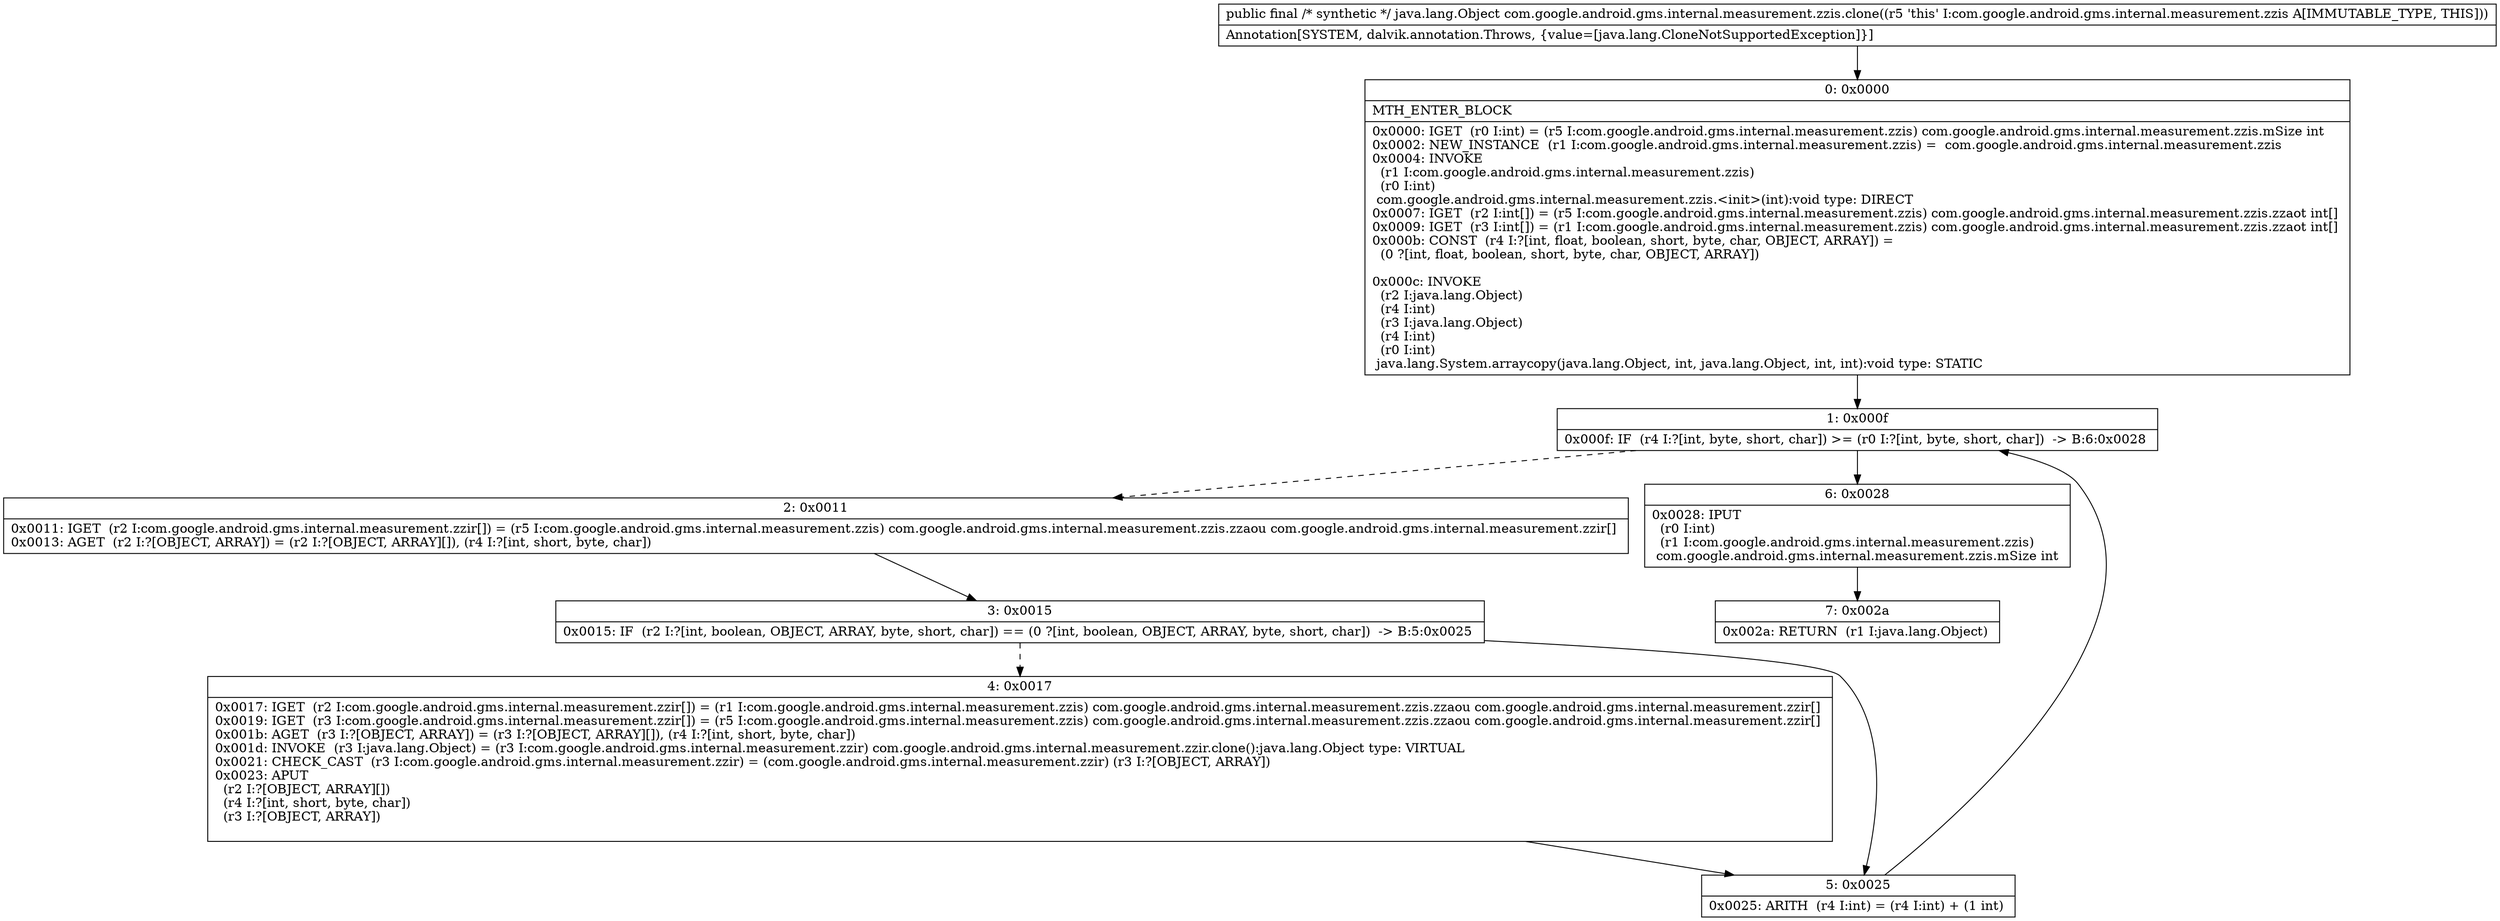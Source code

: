 digraph "CFG forcom.google.android.gms.internal.measurement.zzis.clone()Ljava\/lang\/Object;" {
Node_0 [shape=record,label="{0\:\ 0x0000|MTH_ENTER_BLOCK\l|0x0000: IGET  (r0 I:int) = (r5 I:com.google.android.gms.internal.measurement.zzis) com.google.android.gms.internal.measurement.zzis.mSize int \l0x0002: NEW_INSTANCE  (r1 I:com.google.android.gms.internal.measurement.zzis) =  com.google.android.gms.internal.measurement.zzis \l0x0004: INVOKE  \l  (r1 I:com.google.android.gms.internal.measurement.zzis)\l  (r0 I:int)\l com.google.android.gms.internal.measurement.zzis.\<init\>(int):void type: DIRECT \l0x0007: IGET  (r2 I:int[]) = (r5 I:com.google.android.gms.internal.measurement.zzis) com.google.android.gms.internal.measurement.zzis.zzaot int[] \l0x0009: IGET  (r3 I:int[]) = (r1 I:com.google.android.gms.internal.measurement.zzis) com.google.android.gms.internal.measurement.zzis.zzaot int[] \l0x000b: CONST  (r4 I:?[int, float, boolean, short, byte, char, OBJECT, ARRAY]) = \l  (0 ?[int, float, boolean, short, byte, char, OBJECT, ARRAY])\l \l0x000c: INVOKE  \l  (r2 I:java.lang.Object)\l  (r4 I:int)\l  (r3 I:java.lang.Object)\l  (r4 I:int)\l  (r0 I:int)\l java.lang.System.arraycopy(java.lang.Object, int, java.lang.Object, int, int):void type: STATIC \l}"];
Node_1 [shape=record,label="{1\:\ 0x000f|0x000f: IF  (r4 I:?[int, byte, short, char]) \>= (r0 I:?[int, byte, short, char])  \-\> B:6:0x0028 \l}"];
Node_2 [shape=record,label="{2\:\ 0x0011|0x0011: IGET  (r2 I:com.google.android.gms.internal.measurement.zzir[]) = (r5 I:com.google.android.gms.internal.measurement.zzis) com.google.android.gms.internal.measurement.zzis.zzaou com.google.android.gms.internal.measurement.zzir[] \l0x0013: AGET  (r2 I:?[OBJECT, ARRAY]) = (r2 I:?[OBJECT, ARRAY][]), (r4 I:?[int, short, byte, char]) \l}"];
Node_3 [shape=record,label="{3\:\ 0x0015|0x0015: IF  (r2 I:?[int, boolean, OBJECT, ARRAY, byte, short, char]) == (0 ?[int, boolean, OBJECT, ARRAY, byte, short, char])  \-\> B:5:0x0025 \l}"];
Node_4 [shape=record,label="{4\:\ 0x0017|0x0017: IGET  (r2 I:com.google.android.gms.internal.measurement.zzir[]) = (r1 I:com.google.android.gms.internal.measurement.zzis) com.google.android.gms.internal.measurement.zzis.zzaou com.google.android.gms.internal.measurement.zzir[] \l0x0019: IGET  (r3 I:com.google.android.gms.internal.measurement.zzir[]) = (r5 I:com.google.android.gms.internal.measurement.zzis) com.google.android.gms.internal.measurement.zzis.zzaou com.google.android.gms.internal.measurement.zzir[] \l0x001b: AGET  (r3 I:?[OBJECT, ARRAY]) = (r3 I:?[OBJECT, ARRAY][]), (r4 I:?[int, short, byte, char]) \l0x001d: INVOKE  (r3 I:java.lang.Object) = (r3 I:com.google.android.gms.internal.measurement.zzir) com.google.android.gms.internal.measurement.zzir.clone():java.lang.Object type: VIRTUAL \l0x0021: CHECK_CAST  (r3 I:com.google.android.gms.internal.measurement.zzir) = (com.google.android.gms.internal.measurement.zzir) (r3 I:?[OBJECT, ARRAY]) \l0x0023: APUT  \l  (r2 I:?[OBJECT, ARRAY][])\l  (r4 I:?[int, short, byte, char])\l  (r3 I:?[OBJECT, ARRAY])\l \l}"];
Node_5 [shape=record,label="{5\:\ 0x0025|0x0025: ARITH  (r4 I:int) = (r4 I:int) + (1 int) \l}"];
Node_6 [shape=record,label="{6\:\ 0x0028|0x0028: IPUT  \l  (r0 I:int)\l  (r1 I:com.google.android.gms.internal.measurement.zzis)\l com.google.android.gms.internal.measurement.zzis.mSize int \l}"];
Node_7 [shape=record,label="{7\:\ 0x002a|0x002a: RETURN  (r1 I:java.lang.Object) \l}"];
MethodNode[shape=record,label="{public final \/* synthetic *\/ java.lang.Object com.google.android.gms.internal.measurement.zzis.clone((r5 'this' I:com.google.android.gms.internal.measurement.zzis A[IMMUTABLE_TYPE, THIS]))  | Annotation[SYSTEM, dalvik.annotation.Throws, \{value=[java.lang.CloneNotSupportedException]\}]\l}"];
MethodNode -> Node_0;
Node_0 -> Node_1;
Node_1 -> Node_2[style=dashed];
Node_1 -> Node_6;
Node_2 -> Node_3;
Node_3 -> Node_4[style=dashed];
Node_3 -> Node_5;
Node_4 -> Node_5;
Node_5 -> Node_1;
Node_6 -> Node_7;
}

